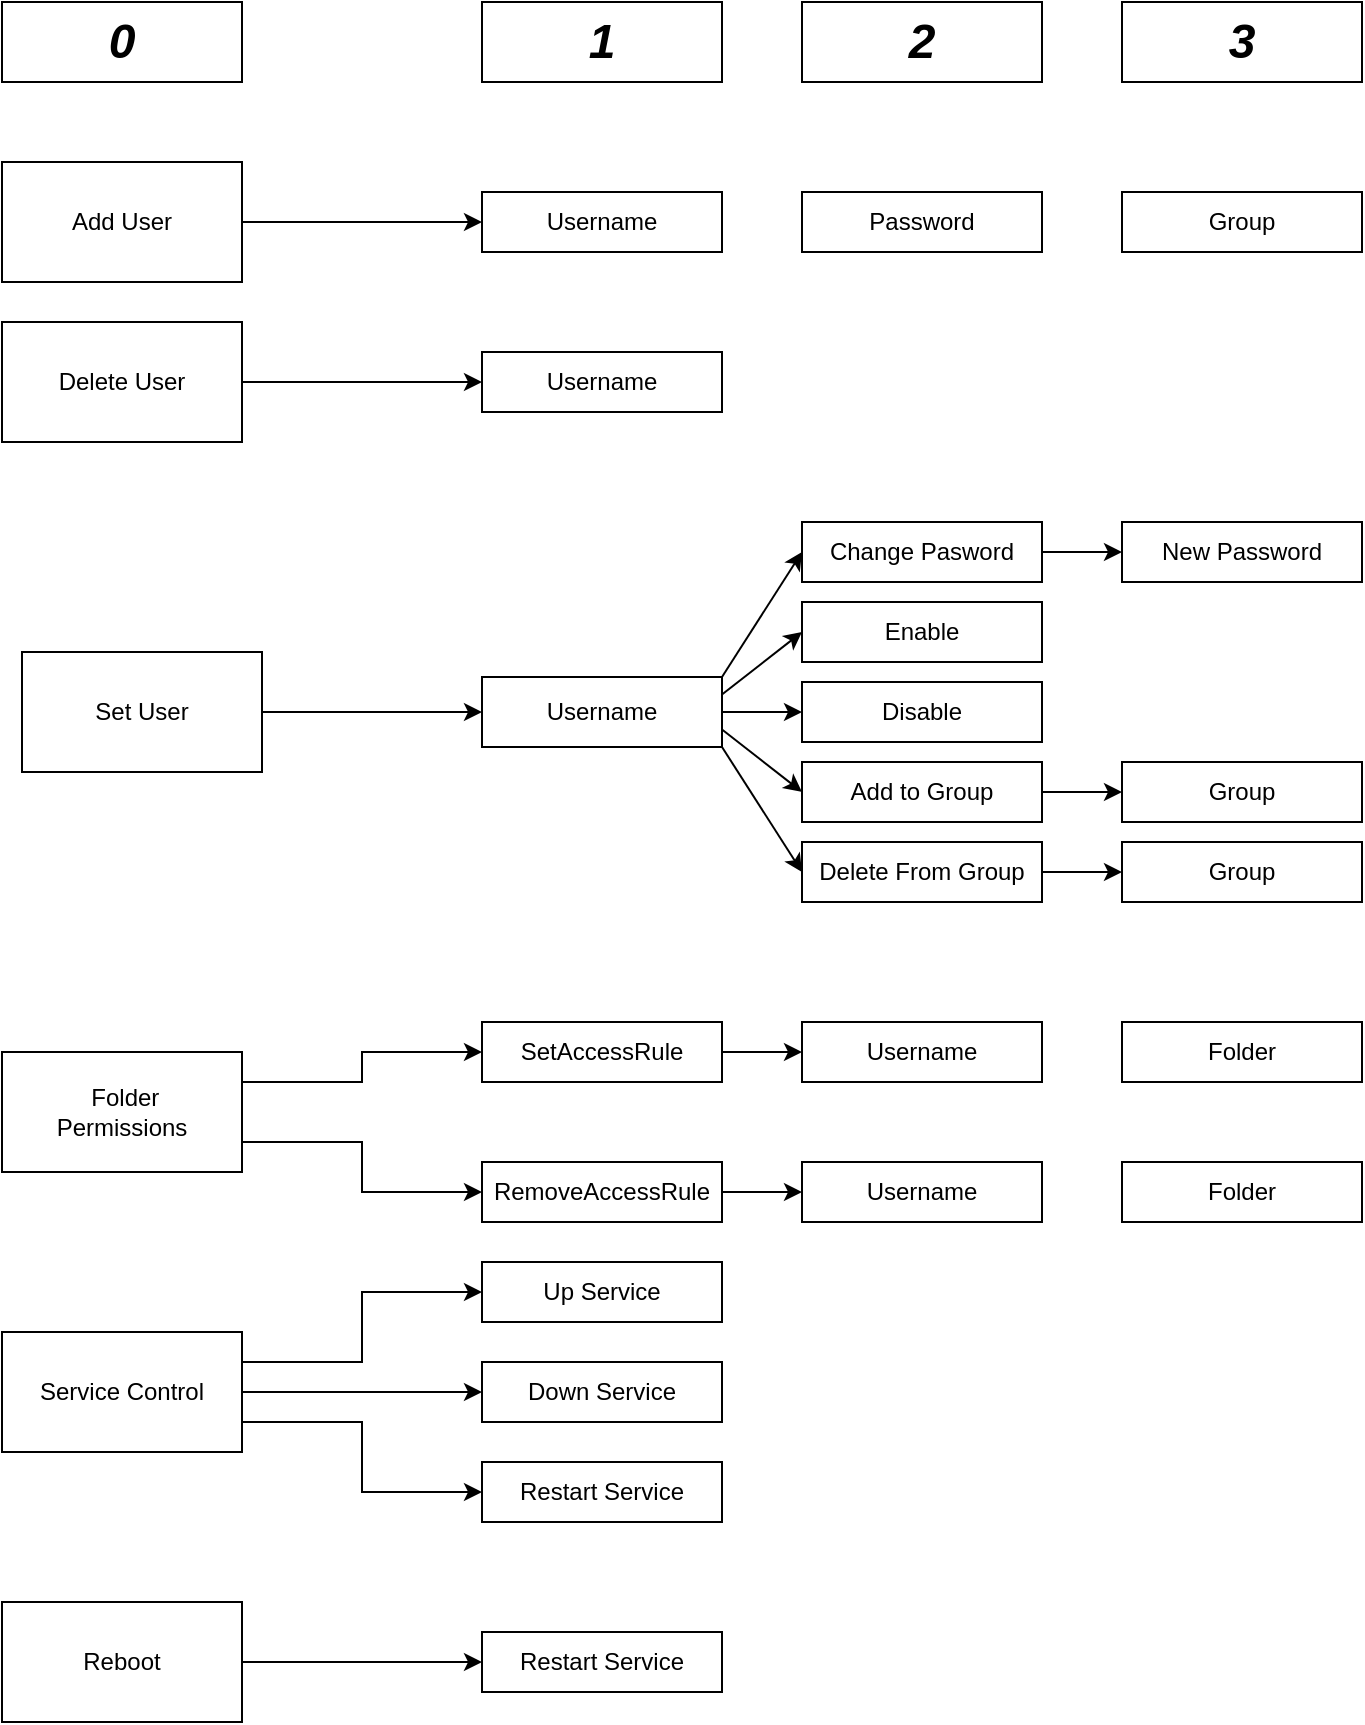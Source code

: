 <mxfile version="14.7.8" type="device"><diagram id="prtHgNgQTEPvFCAcTncT" name="Page-1"><mxGraphModel dx="1038" dy="547" grid="1" gridSize="10" guides="1" tooltips="1" connect="1" arrows="1" fold="1" page="1" pageScale="1" pageWidth="827" pageHeight="1169" math="0" shadow="0"><root><mxCell id="0"/><mxCell id="1" parent="0"/><mxCell id="6PppxJ0ulBOWb5JEINW3-36" style="edgeStyle=orthogonalEdgeStyle;rounded=0;orthogonalLoop=1;jettySize=auto;html=1;exitX=1;exitY=0.5;exitDx=0;exitDy=0;" parent="1" source="6PppxJ0ulBOWb5JEINW3-1" target="6PppxJ0ulBOWb5JEINW3-2" edge="1"><mxGeometry relative="1" as="geometry"/></mxCell><mxCell id="6PppxJ0ulBOWb5JEINW3-1" value="Add User" style="rounded=0;whiteSpace=wrap;html=1;" parent="1" vertex="1"><mxGeometry x="40" y="80" width="120" height="60" as="geometry"/></mxCell><mxCell id="6PppxJ0ulBOWb5JEINW3-2" value="Username" style="rounded=0;whiteSpace=wrap;html=1;" parent="1" vertex="1"><mxGeometry x="280" y="95" width="120" height="30" as="geometry"/></mxCell><mxCell id="6PppxJ0ulBOWb5JEINW3-3" value="Password" style="rounded=0;whiteSpace=wrap;html=1;" parent="1" vertex="1"><mxGeometry x="440" y="95" width="120" height="30" as="geometry"/></mxCell><mxCell id="6PppxJ0ulBOWb5JEINW3-13" style="edgeStyle=orthogonalEdgeStyle;rounded=0;orthogonalLoop=1;jettySize=auto;html=1;exitX=1;exitY=0.5;exitDx=0;exitDy=0;" parent="1" source="6PppxJ0ulBOWb5JEINW3-4" target="6PppxJ0ulBOWb5JEINW3-12" edge="1"><mxGeometry relative="1" as="geometry"/></mxCell><mxCell id="6PppxJ0ulBOWb5JEINW3-4" value="Delete User" style="rounded=0;whiteSpace=wrap;html=1;" parent="1" vertex="1"><mxGeometry x="40" y="160" width="120" height="60" as="geometry"/></mxCell><mxCell id="6PppxJ0ulBOWb5JEINW3-67" style="edgeStyle=orthogonalEdgeStyle;rounded=0;orthogonalLoop=1;jettySize=auto;html=1;exitX=1;exitY=0.75;exitDx=0;exitDy=0;entryX=0;entryY=0.5;entryDx=0;entryDy=0;" parent="1" source="6PppxJ0ulBOWb5JEINW3-6" target="6PppxJ0ulBOWb5JEINW3-63" edge="1"><mxGeometry relative="1" as="geometry"/></mxCell><mxCell id="6PppxJ0ulBOWb5JEINW3-68" style="edgeStyle=orthogonalEdgeStyle;rounded=0;orthogonalLoop=1;jettySize=auto;html=1;exitX=1;exitY=0.25;exitDx=0;exitDy=0;entryX=0;entryY=0.5;entryDx=0;entryDy=0;" parent="1" source="6PppxJ0ulBOWb5JEINW3-6" target="6PppxJ0ulBOWb5JEINW3-64" edge="1"><mxGeometry relative="1" as="geometry"/></mxCell><mxCell id="6PppxJ0ulBOWb5JEINW3-6" value="&amp;nbsp;Folder&lt;br&gt;Permissions" style="rounded=0;whiteSpace=wrap;html=1;" parent="1" vertex="1"><mxGeometry x="40" y="525" width="120" height="60" as="geometry"/></mxCell><mxCell id="6PppxJ0ulBOWb5JEINW3-7" value="Group" style="rounded=0;whiteSpace=wrap;html=1;" parent="1" vertex="1"><mxGeometry x="600" y="95" width="120" height="30" as="geometry"/></mxCell><mxCell id="6PppxJ0ulBOWb5JEINW3-12" value="Username" style="rounded=0;whiteSpace=wrap;html=1;" parent="1" vertex="1"><mxGeometry x="280" y="175" width="120" height="30" as="geometry"/></mxCell><mxCell id="6PppxJ0ulBOWb5JEINW3-20" value="Disable" style="rounded=0;whiteSpace=wrap;html=1;" parent="1" vertex="1"><mxGeometry x="440" y="340" width="120" height="30" as="geometry"/></mxCell><mxCell id="6PppxJ0ulBOWb5JEINW3-21" value="Enable" style="rounded=0;whiteSpace=wrap;html=1;" parent="1" vertex="1"><mxGeometry x="440" y="300" width="120" height="30" as="geometry"/></mxCell><mxCell id="6PppxJ0ulBOWb5JEINW3-54" style="edgeStyle=orthogonalEdgeStyle;rounded=0;orthogonalLoop=1;jettySize=auto;html=1;exitX=1;exitY=0.5;exitDx=0;exitDy=0;entryX=0;entryY=0.5;entryDx=0;entryDy=0;" parent="1" source="6PppxJ0ulBOWb5JEINW3-22" edge="1"><mxGeometry relative="1" as="geometry"><mxPoint x="600" y="275" as="targetPoint"/></mxGeometry></mxCell><mxCell id="6PppxJ0ulBOWb5JEINW3-22" value="Change Pasword" style="rounded=0;whiteSpace=wrap;html=1;" parent="1" vertex="1"><mxGeometry x="440" y="260" width="120" height="30" as="geometry"/></mxCell><mxCell id="6PppxJ0ulBOWb5JEINW3-58" style="edgeStyle=orthogonalEdgeStyle;rounded=0;orthogonalLoop=1;jettySize=auto;html=1;exitX=1;exitY=0.5;exitDx=0;exitDy=0;entryX=0;entryY=0.5;entryDx=0;entryDy=0;" parent="1" source="6PppxJ0ulBOWb5JEINW3-24" edge="1"><mxGeometry relative="1" as="geometry"><mxPoint x="600" y="435" as="targetPoint"/></mxGeometry></mxCell><mxCell id="6PppxJ0ulBOWb5JEINW3-24" value="Delete From Group" style="rounded=0;whiteSpace=wrap;html=1;" parent="1" vertex="1"><mxGeometry x="440" y="420" width="120" height="30" as="geometry"/></mxCell><mxCell id="6PppxJ0ulBOWb5JEINW3-57" style="edgeStyle=orthogonalEdgeStyle;rounded=0;orthogonalLoop=1;jettySize=auto;html=1;exitX=1;exitY=0.5;exitDx=0;exitDy=0;entryX=0;entryY=0.5;entryDx=0;entryDy=0;" parent="1" source="6PppxJ0ulBOWb5JEINW3-26" edge="1"><mxGeometry relative="1" as="geometry"><mxPoint x="600" y="395" as="targetPoint"/></mxGeometry></mxCell><mxCell id="6PppxJ0ulBOWb5JEINW3-26" value="Add to Group" style="rounded=0;whiteSpace=wrap;html=1;" parent="1" vertex="1"><mxGeometry x="440" y="380" width="120" height="30" as="geometry"/></mxCell><mxCell id="6PppxJ0ulBOWb5JEINW3-35" value="New Password" style="rounded=0;whiteSpace=wrap;html=1;" parent="1" vertex="1"><mxGeometry x="600" y="260" width="120" height="30" as="geometry"/></mxCell><mxCell id="6PppxJ0ulBOWb5JEINW3-52" value="Group" style="rounded=0;whiteSpace=wrap;html=1;" parent="1" vertex="1"><mxGeometry x="600" y="420" width="120" height="30" as="geometry"/></mxCell><mxCell id="6PppxJ0ulBOWb5JEINW3-53" value="Group" style="rounded=0;whiteSpace=wrap;html=1;" parent="1" vertex="1"><mxGeometry x="600" y="380" width="120" height="30" as="geometry"/></mxCell><mxCell id="6PppxJ0ulBOWb5JEINW3-59" value="&lt;font style=&quot;font-size: 24px&quot;&gt;&lt;b&gt;&lt;i&gt;0&lt;/i&gt;&lt;/b&gt;&lt;/font&gt;" style="rounded=0;whiteSpace=wrap;html=1;" parent="1" vertex="1"><mxGeometry x="40" width="120" height="40" as="geometry"/></mxCell><mxCell id="6PppxJ0ulBOWb5JEINW3-60" value="&lt;b&gt;&lt;i&gt;&lt;font style=&quot;font-size: 24px&quot;&gt;2&lt;/font&gt;&lt;/i&gt;&lt;/b&gt;" style="rounded=0;whiteSpace=wrap;html=1;" parent="1" vertex="1"><mxGeometry x="440" width="120" height="40" as="geometry"/></mxCell><mxCell id="6PppxJ0ulBOWb5JEINW3-61" value="&lt;font style=&quot;font-size: 24px&quot;&gt;&lt;b&gt;&lt;i&gt;1&lt;/i&gt;&lt;/b&gt;&lt;/font&gt;" style="rounded=0;whiteSpace=wrap;html=1;" parent="1" vertex="1"><mxGeometry x="280" width="120" height="40" as="geometry"/></mxCell><mxCell id="6PppxJ0ulBOWb5JEINW3-62" value="&lt;font style=&quot;font-size: 24px&quot;&gt;&lt;b&gt;&lt;i&gt;3&lt;/i&gt;&lt;/b&gt;&lt;/font&gt;" style="rounded=0;whiteSpace=wrap;html=1;" parent="1" vertex="1"><mxGeometry x="600" width="120" height="40" as="geometry"/></mxCell><mxCell id="6PppxJ0ulBOWb5JEINW3-72" style="edgeStyle=orthogonalEdgeStyle;rounded=0;orthogonalLoop=1;jettySize=auto;html=1;exitX=1;exitY=0.5;exitDx=0;exitDy=0;entryX=0;entryY=0.5;entryDx=0;entryDy=0;" parent="1" source="6PppxJ0ulBOWb5JEINW3-63" target="6PppxJ0ulBOWb5JEINW3-69" edge="1"><mxGeometry relative="1" as="geometry"/></mxCell><mxCell id="6PppxJ0ulBOWb5JEINW3-63" value="RemoveAccessRule" style="rounded=0;whiteSpace=wrap;html=1;" parent="1" vertex="1"><mxGeometry x="280" y="580" width="120" height="30" as="geometry"/></mxCell><mxCell id="6PppxJ0ulBOWb5JEINW3-71" style="edgeStyle=orthogonalEdgeStyle;rounded=0;orthogonalLoop=1;jettySize=auto;html=1;exitX=1;exitY=0.5;exitDx=0;exitDy=0;entryX=0;entryY=0.5;entryDx=0;entryDy=0;" parent="1" source="6PppxJ0ulBOWb5JEINW3-64" target="6PppxJ0ulBOWb5JEINW3-70" edge="1"><mxGeometry relative="1" as="geometry"/></mxCell><mxCell id="6PppxJ0ulBOWb5JEINW3-64" value="SetAccessRule" style="rounded=0;whiteSpace=wrap;html=1;" parent="1" vertex="1"><mxGeometry x="280" y="510" width="120" height="30" as="geometry"/></mxCell><mxCell id="6PppxJ0ulBOWb5JEINW3-69" value="Username" style="rounded=0;whiteSpace=wrap;html=1;" parent="1" vertex="1"><mxGeometry x="440" y="580" width="120" height="30" as="geometry"/></mxCell><mxCell id="6PppxJ0ulBOWb5JEINW3-70" value="Username" style="rounded=0;whiteSpace=wrap;html=1;" parent="1" vertex="1"><mxGeometry x="440" y="510" width="120" height="30" as="geometry"/></mxCell><mxCell id="6PppxJ0ulBOWb5JEINW3-73" value="Folder" style="rounded=0;whiteSpace=wrap;html=1;" parent="1" vertex="1"><mxGeometry x="600" y="510" width="120" height="30" as="geometry"/></mxCell><mxCell id="6PppxJ0ulBOWb5JEINW3-74" value="Folder" style="rounded=0;whiteSpace=wrap;html=1;" parent="1" vertex="1"><mxGeometry x="600" y="580" width="120" height="30" as="geometry"/></mxCell><mxCell id="ubcIgldbU15perraGA_K-6" style="edgeStyle=orthogonalEdgeStyle;rounded=0;orthogonalLoop=1;jettySize=auto;html=1;exitX=1;exitY=0.25;exitDx=0;exitDy=0;entryX=0;entryY=0.5;entryDx=0;entryDy=0;" parent="1" source="ubcIgldbU15perraGA_K-1" target="ubcIgldbU15perraGA_K-4" edge="1"><mxGeometry relative="1" as="geometry"/></mxCell><mxCell id="ubcIgldbU15perraGA_K-7" style="edgeStyle=orthogonalEdgeStyle;rounded=0;orthogonalLoop=1;jettySize=auto;html=1;exitX=1;exitY=0.75;exitDx=0;exitDy=0;entryX=0;entryY=0.5;entryDx=0;entryDy=0;" parent="1" source="ubcIgldbU15perraGA_K-1" target="ubcIgldbU15perraGA_K-5" edge="1"><mxGeometry relative="1" as="geometry"/></mxCell><mxCell id="ubcIgldbU15perraGA_K-8" style="edgeStyle=orthogonalEdgeStyle;rounded=0;orthogonalLoop=1;jettySize=auto;html=1;exitX=1;exitY=0.5;exitDx=0;exitDy=0;" parent="1" source="ubcIgldbU15perraGA_K-1" target="ubcIgldbU15perraGA_K-3" edge="1"><mxGeometry relative="1" as="geometry"/></mxCell><mxCell id="ubcIgldbU15perraGA_K-1" value="Service Control" style="rounded=0;whiteSpace=wrap;html=1;" parent="1" vertex="1"><mxGeometry x="40" y="665" width="120" height="60" as="geometry"/></mxCell><mxCell id="ycWZFoNJfjAfNGl-7jmz-1" style="edgeStyle=orthogonalEdgeStyle;rounded=0;orthogonalLoop=1;jettySize=auto;html=1;exitX=1;exitY=0.5;exitDx=0;exitDy=0;entryX=0;entryY=0.5;entryDx=0;entryDy=0;" edge="1" parent="1" source="ubcIgldbU15perraGA_K-2" target="ubcIgldbU15perraGA_K-9"><mxGeometry relative="1" as="geometry"/></mxCell><mxCell id="ubcIgldbU15perraGA_K-2" value="Reboot" style="rounded=0;whiteSpace=wrap;html=1;" parent="1" vertex="1"><mxGeometry x="40" y="800" width="120" height="60" as="geometry"/></mxCell><mxCell id="ubcIgldbU15perraGA_K-3" value="Down Service" style="rounded=0;whiteSpace=wrap;html=1;" parent="1" vertex="1"><mxGeometry x="280" y="680" width="120" height="30" as="geometry"/></mxCell><mxCell id="ubcIgldbU15perraGA_K-4" value="Up Service" style="rounded=0;whiteSpace=wrap;html=1;" parent="1" vertex="1"><mxGeometry x="280" y="630" width="120" height="30" as="geometry"/></mxCell><mxCell id="ubcIgldbU15perraGA_K-5" value="Restart Service" style="rounded=0;whiteSpace=wrap;html=1;" parent="1" vertex="1"><mxGeometry x="280" y="730" width="120" height="30" as="geometry"/></mxCell><mxCell id="ubcIgldbU15perraGA_K-9" value="Restart Service" style="rounded=0;whiteSpace=wrap;html=1;" parent="1" vertex="1"><mxGeometry x="280" y="815" width="120" height="30" as="geometry"/></mxCell><mxCell id="N5KBWA5I1eb2DhZ5VspJ-13" style="edgeStyle=orthogonalEdgeStyle;rounded=0;orthogonalLoop=1;jettySize=auto;html=1;exitX=1;exitY=0.5;exitDx=0;exitDy=0;entryX=0;entryY=0.5;entryDx=0;entryDy=0;" parent="1" source="N5KBWA5I1eb2DhZ5VspJ-1" target="6PppxJ0ulBOWb5JEINW3-5" edge="1"><mxGeometry relative="1" as="geometry"/></mxCell><mxCell id="N5KBWA5I1eb2DhZ5VspJ-1" value="Set User" style="rounded=0;whiteSpace=wrap;html=1;" parent="1" vertex="1"><mxGeometry x="50" y="325" width="120" height="60" as="geometry"/></mxCell><mxCell id="N5KBWA5I1eb2DhZ5VspJ-11" style="edgeStyle=orthogonalEdgeStyle;rounded=0;orthogonalLoop=1;jettySize=auto;html=1;exitX=1;exitY=0.5;exitDx=0;exitDy=0;entryX=0;entryY=0.5;entryDx=0;entryDy=0;" parent="1" source="6PppxJ0ulBOWb5JEINW3-5" target="6PppxJ0ulBOWb5JEINW3-20" edge="1"><mxGeometry relative="1" as="geometry"/></mxCell><mxCell id="6PppxJ0ulBOWb5JEINW3-5" value="Username" style="rounded=0;whiteSpace=wrap;html=1;" parent="1" vertex="1"><mxGeometry x="280" y="337.5" width="120" height="35" as="geometry"/></mxCell><mxCell id="N5KBWA5I1eb2DhZ5VspJ-6" value="" style="endArrow=classic;html=1;exitX=1;exitY=0;exitDx=0;exitDy=0;entryX=0;entryY=0.5;entryDx=0;entryDy=0;" parent="1" source="6PppxJ0ulBOWb5JEINW3-5" target="6PppxJ0ulBOWb5JEINW3-22" edge="1"><mxGeometry width="50" height="50" relative="1" as="geometry"><mxPoint x="390" y="260" as="sourcePoint"/><mxPoint x="440" y="210" as="targetPoint"/></mxGeometry></mxCell><mxCell id="N5KBWA5I1eb2DhZ5VspJ-8" value="" style="endArrow=classic;html=1;entryX=0;entryY=0.5;entryDx=0;entryDy=0;exitX=1;exitY=0.25;exitDx=0;exitDy=0;" parent="1" source="6PppxJ0ulBOWb5JEINW3-5" target="6PppxJ0ulBOWb5JEINW3-21" edge="1"><mxGeometry width="50" height="50" relative="1" as="geometry"><mxPoint x="320" y="330" as="sourcePoint"/><mxPoint x="370" y="280" as="targetPoint"/></mxGeometry></mxCell><mxCell id="N5KBWA5I1eb2DhZ5VspJ-9" value="" style="endArrow=classic;html=1;entryX=0;entryY=0.5;entryDx=0;entryDy=0;exitX=1;exitY=1;exitDx=0;exitDy=0;" parent="1" source="6PppxJ0ulBOWb5JEINW3-5" target="6PppxJ0ulBOWb5JEINW3-24" edge="1"><mxGeometry width="50" height="50" relative="1" as="geometry"><mxPoint x="150" y="310" as="sourcePoint"/><mxPoint x="200" y="260" as="targetPoint"/></mxGeometry></mxCell><mxCell id="N5KBWA5I1eb2DhZ5VspJ-10" value="" style="endArrow=classic;html=1;entryX=0;entryY=0.5;entryDx=0;entryDy=0;exitX=1;exitY=0.75;exitDx=0;exitDy=0;" parent="1" source="6PppxJ0ulBOWb5JEINW3-5" target="6PppxJ0ulBOWb5JEINW3-26" edge="1"><mxGeometry width="50" height="50" relative="1" as="geometry"><mxPoint x="160" y="320" as="sourcePoint"/><mxPoint x="210" y="270" as="targetPoint"/></mxGeometry></mxCell></root></mxGraphModel></diagram></mxfile>